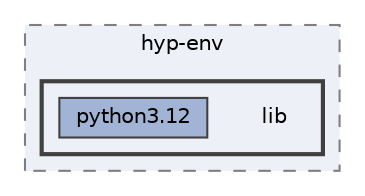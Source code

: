 digraph "/home/jam/Research/IRES-2025/dev/src/llm-scripts/testing/hypothesis-testing/hyp-env/lib"
{
 // LATEX_PDF_SIZE
  bgcolor="transparent";
  edge [fontname=Helvetica,fontsize=10,labelfontname=Helvetica,labelfontsize=10];
  node [fontname=Helvetica,fontsize=10,shape=box,height=0.2,width=0.4];
  compound=true
  subgraph clusterdir_5d121c57859a2187a176663451f456b7 {
    graph [ bgcolor="#edf0f7", pencolor="grey50", label="hyp-env", fontname=Helvetica,fontsize=10 style="filled,dashed", URL="dir_5d121c57859a2187a176663451f456b7.html",tooltip=""]
  subgraph clusterdir_bd811e5d8688c3c2df683649a5255528 {
    graph [ bgcolor="#edf0f7", pencolor="grey25", label="", fontname=Helvetica,fontsize=10 style="filled,bold", URL="dir_bd811e5d8688c3c2df683649a5255528.html",tooltip=""]
    dir_bd811e5d8688c3c2df683649a5255528 [shape=plaintext, label="lib"];
  dir_ed8133538883844379882c9fac17a38e [label="python3.12", fillcolor="#a2b4d6", color="grey25", style="filled", URL="dir_ed8133538883844379882c9fac17a38e.html",tooltip=""];
  }
  }
}
